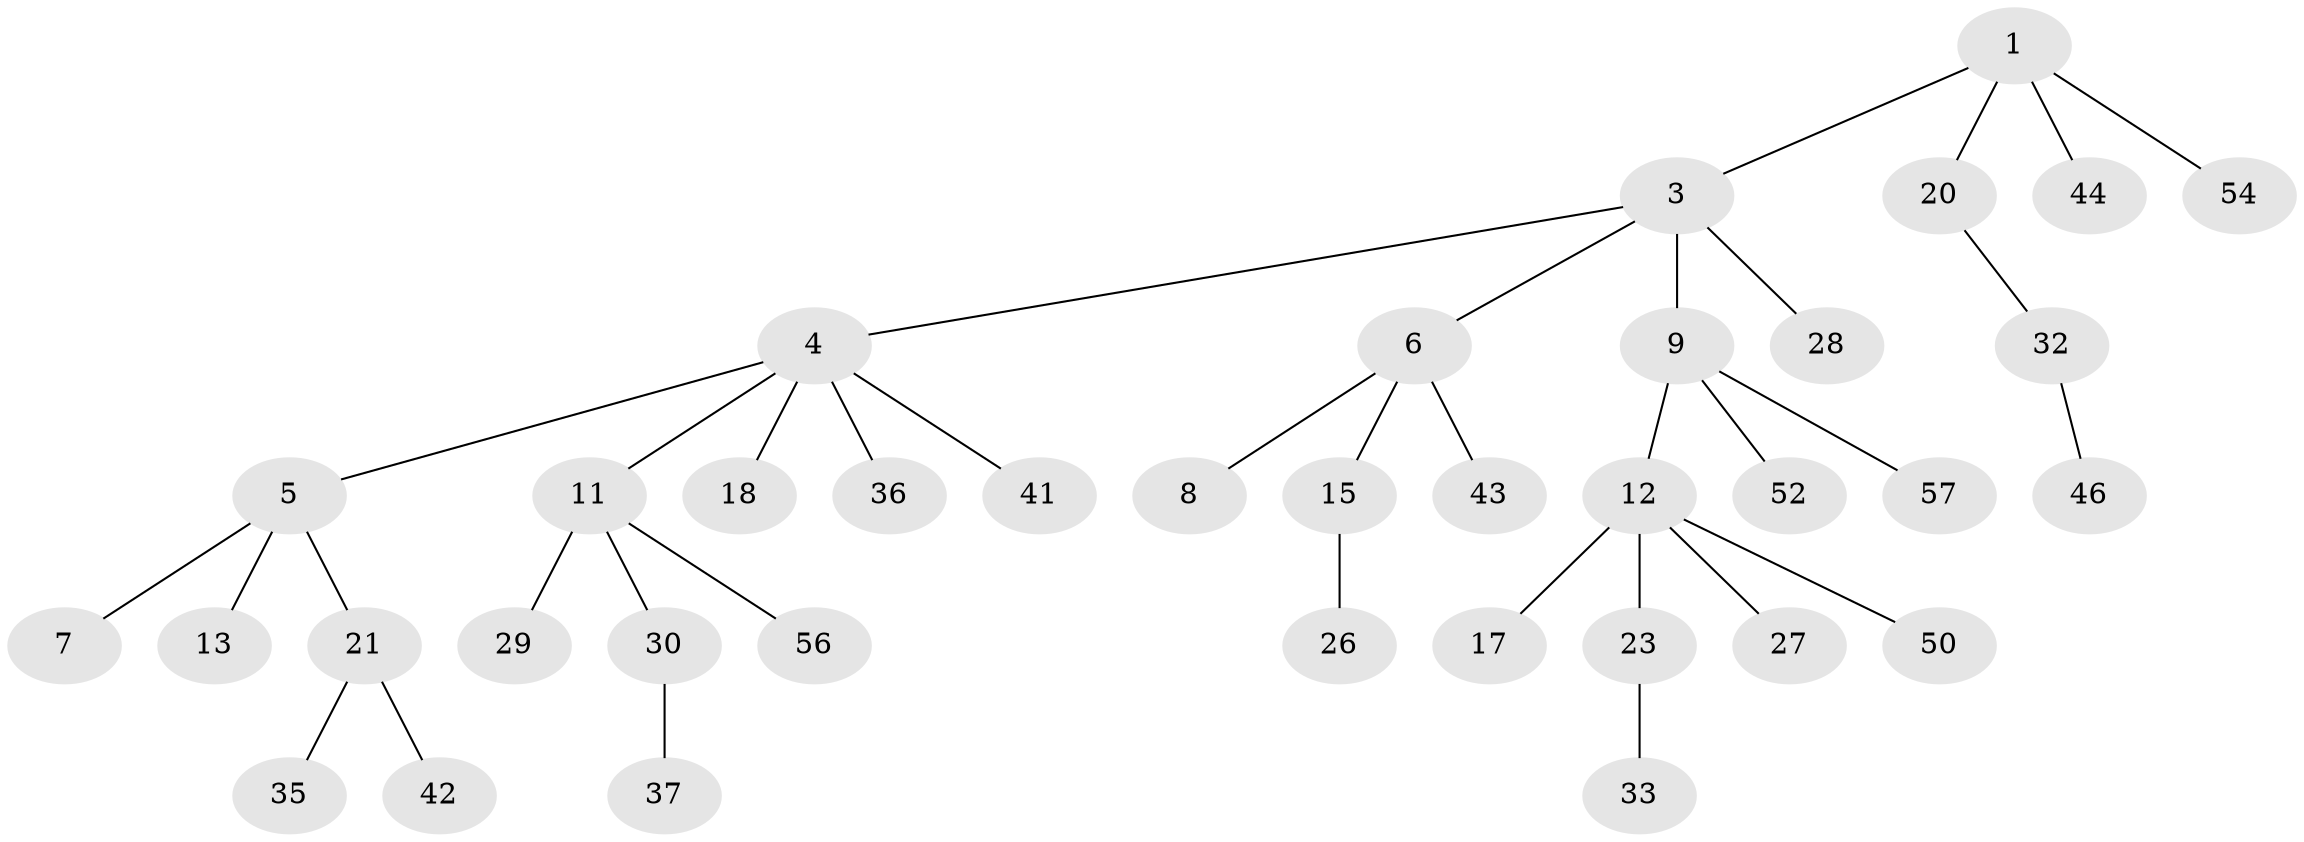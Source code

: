 // original degree distribution, {2: 0.22033898305084745, 4: 0.06779661016949153, 6: 0.03389830508474576, 5: 0.03389830508474576, 3: 0.11864406779661017, 1: 0.5254237288135594}
// Generated by graph-tools (version 1.1) at 2025/11/02/27/25 16:11:27]
// undirected, 37 vertices, 36 edges
graph export_dot {
graph [start="1"]
  node [color=gray90,style=filled];
  1 [super="+2"];
  3 [super="+16"];
  4 [super="+31"];
  5 [super="+53"];
  6 [super="+10"];
  7 [super="+14"];
  8;
  9 [super="+22"];
  11 [super="+24"];
  12 [super="+19"];
  13;
  15 [super="+58"];
  17;
  18 [super="+40"];
  20 [super="+25"];
  21 [super="+34"];
  23 [super="+47"];
  26 [super="+48"];
  27 [super="+39"];
  28 [super="+45"];
  29 [super="+55"];
  30 [super="+59"];
  32;
  33 [super="+38"];
  35;
  36;
  37 [super="+51"];
  41;
  42;
  43;
  44;
  46 [super="+49"];
  50;
  52;
  54;
  56;
  57;
  1 -- 44;
  1 -- 3;
  1 -- 20;
  1 -- 54;
  3 -- 4;
  3 -- 6;
  3 -- 9;
  3 -- 28;
  4 -- 5;
  4 -- 11;
  4 -- 18;
  4 -- 36;
  4 -- 41;
  5 -- 7;
  5 -- 13;
  5 -- 21;
  6 -- 8;
  6 -- 43;
  6 -- 15;
  9 -- 12;
  9 -- 52;
  9 -- 57;
  11 -- 29;
  11 -- 30;
  11 -- 56;
  12 -- 17;
  12 -- 23;
  12 -- 50;
  12 -- 27;
  15 -- 26;
  20 -- 32;
  21 -- 35;
  21 -- 42;
  23 -- 33;
  30 -- 37;
  32 -- 46;
}
